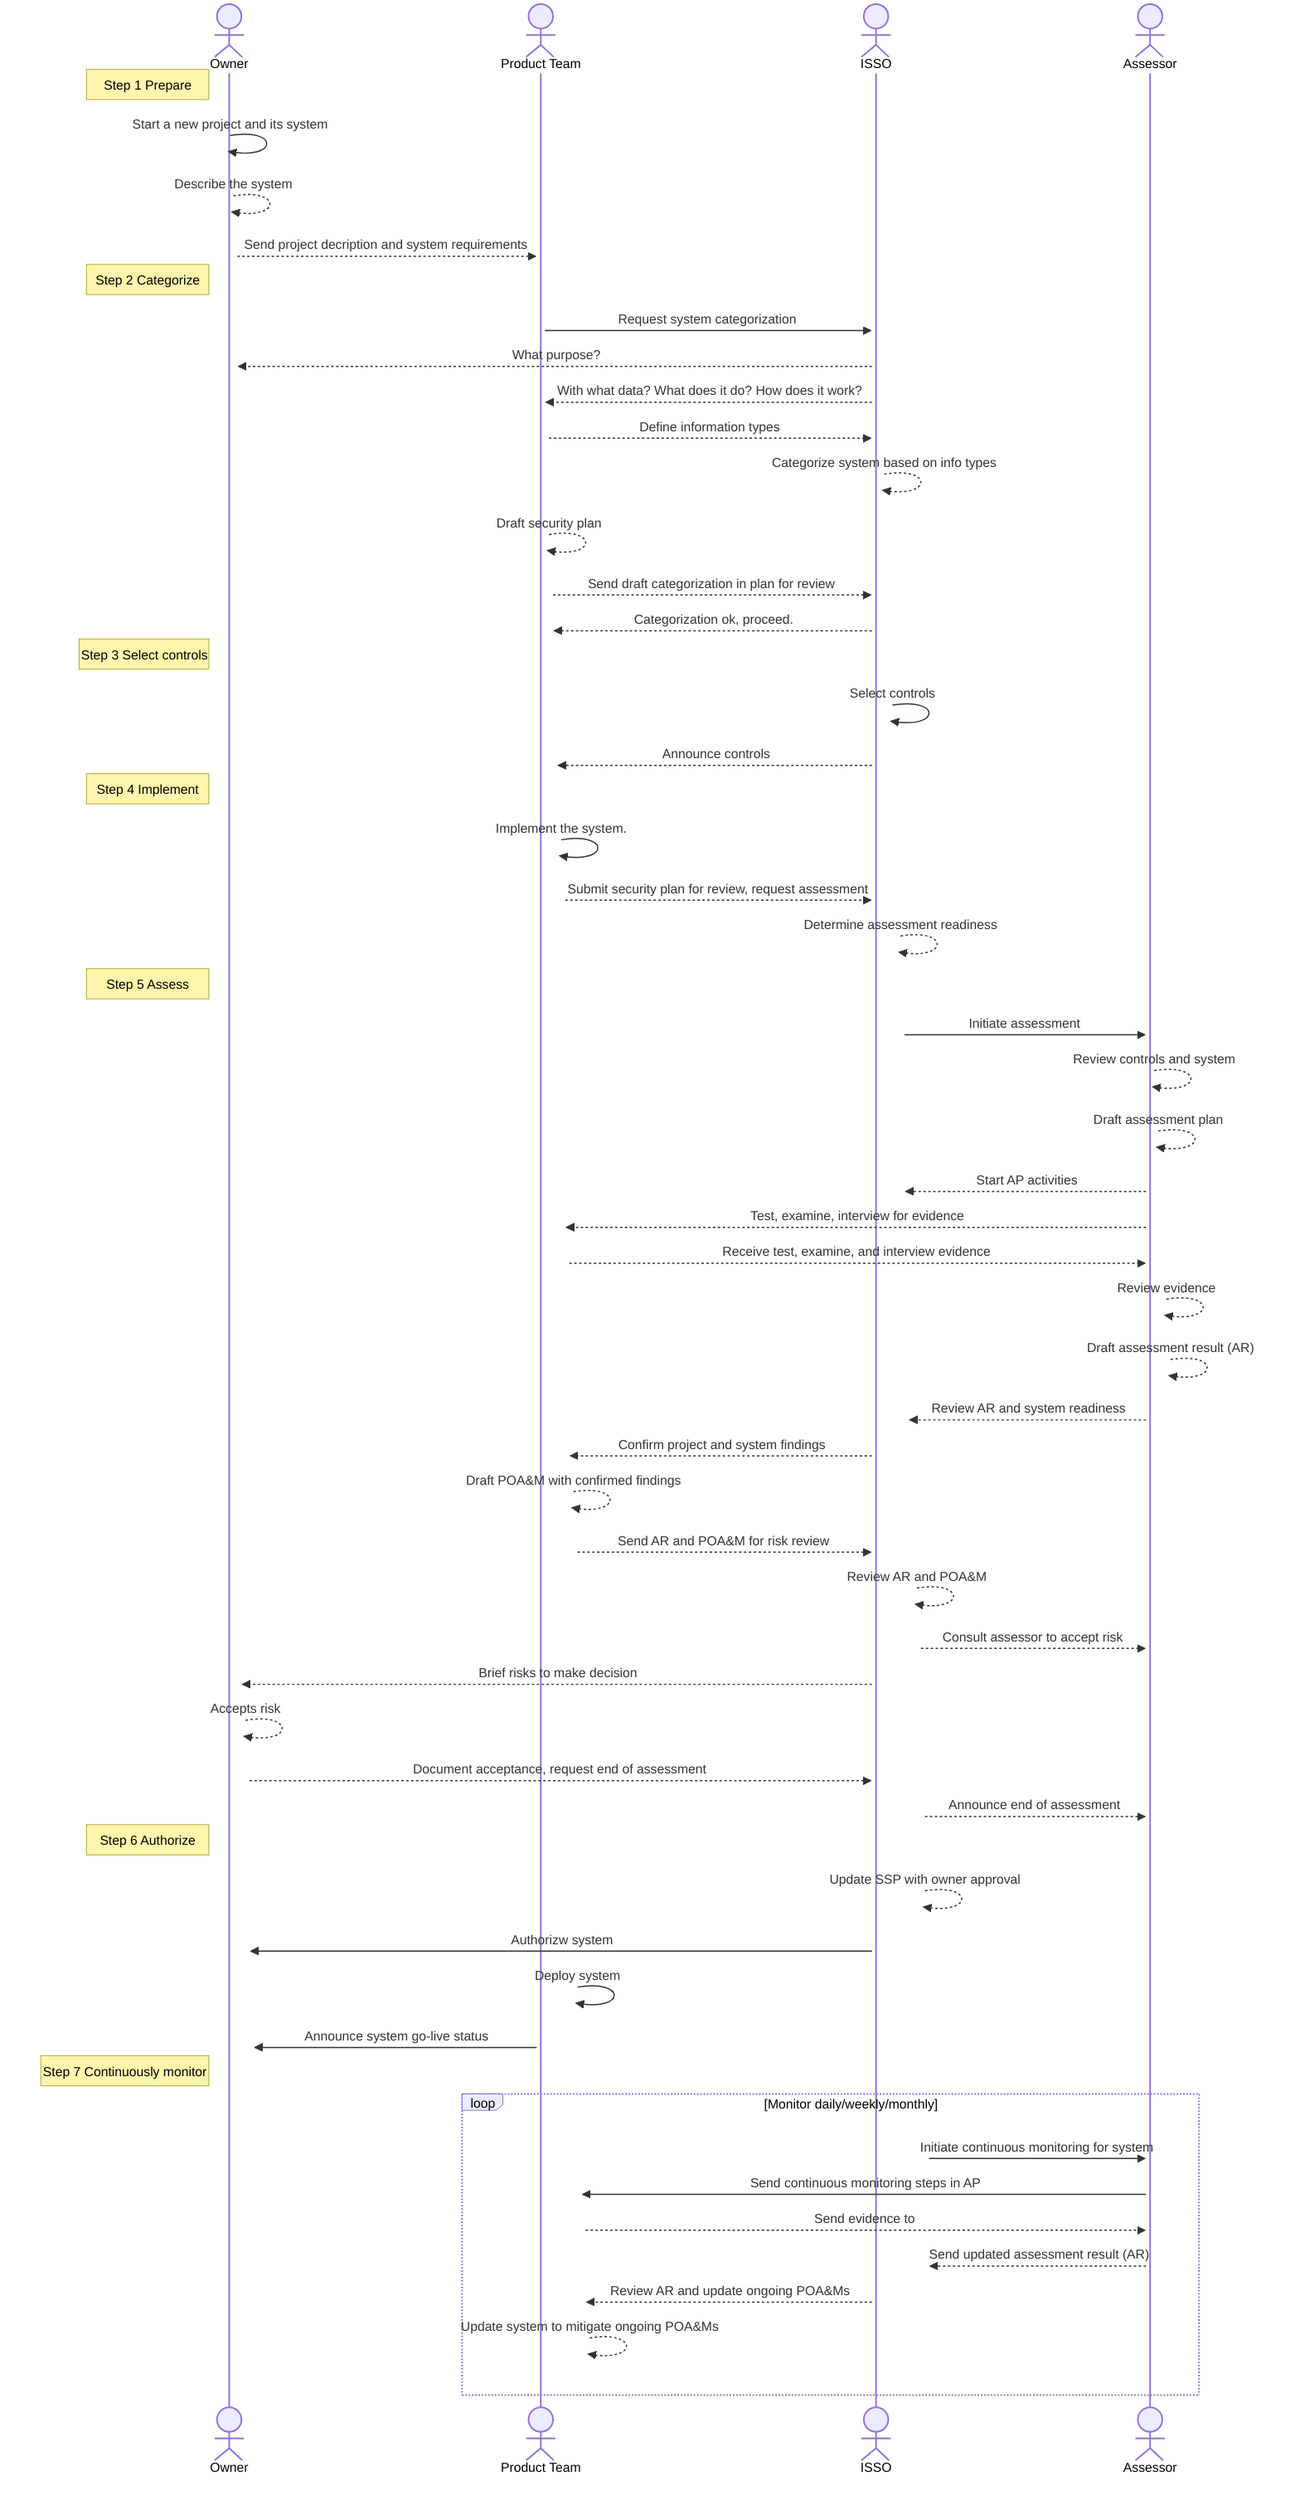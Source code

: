 sequenceDiagram
    actor Owner
    actor Product Team
    actor ISSO
    actor Assessor
    %% Prepare
    note left of Owner: Step 1 Prepare
    Owner->>+Owner: Start a new project and its system
    Owner-->>+Owner: Describe the system
    Owner-->>+Product Team: Send project decription and system requirements
    %% Categorize
    note left of Owner: Step 2 Categorize
    Product Team->>+ISSO: Request system categorization
    ISSO-->>+Owner: What purpose?
    ISSO-->>+Product Team: With what data? What does it do? How does it work?
    Product Team-->>+ISSO: Define information types
    ISSO-->>+ISSO: Categorize system based on info types
    Product Team-->>+Product Team: Draft security plan
    Product Team-->>+ISSO: Send draft categorization in plan for review
    ISSO-->>+Product Team: Categorization ok, proceed.
    %% Select controls
    note left of Owner: Step 3 Select controls
    ISSO->>+ISSO: Select controls
    ISSO-->>+Product Team: Announce controls
    %% Implement system and controls
    note left of Owner: Step 4 Implement
    Product Team->>+Product Team: Implement the system.
    Product Team-->>+ISSO: Submit security plan for review, request assessment
    ISSO-->>+ISSO: Determine assessment readiness
    %% Assess
    note left of Owner: Step 5 Assess
    ISSO->>+Assessor: Initiate assessment
    Assessor-->>+Assessor: Review controls and system
    Assessor-->>+Assessor: Draft assessment plan
    Assessor-->>+ISSO: Start AP activities
    Assessor-->>+Product Team: Test, examine, interview for evidence
    Product Team-->>+Assessor: Receive test, examine, and interview evidence
    Assessor-->>+Assessor: Review evidence
    Assessor-->>+Assessor: Draft assessment result (AR)
    Assessor-->>+ISSO: Review AR and system readiness
    ISSO-->>+Product Team: Confirm project and system findings
    Product Team-->>+Product Team: Draft POA&M with confirmed findings
    Product Team-->>+ISSO: Send AR and POA&M for risk review
    ISSO-->>+ISSO: Review AR and POA&M
    ISSO-->>+Assessor: Consult assessor to accept risk
    ISSO-->>+Owner: Brief risks to make decision
    Owner-->>+Owner: Accepts risk
    Owner-->>+ISSO: Document acceptance, request end of assessment
    ISSO-->>+Assessor: Announce end of assessment
    %% Authorize
    note left of Owner: Step 6 Authorize
    ISSO-->>+ISSO: Update SSP with owner approval
    ISSO->>+Owner: Authorizw system
    Product Team->>+Product Team: Deploy system
    Product Team->>+Owner: Announce system go-live status
    %% Continuously monitor controls
    note left of Owner: Step 7 Continuously monitor
    loop Monitor daily/weekly/monthly
        ISSO->>+Assessor: Initiate continuous monitoring for system
        Assessor->>+Product Team: Send continuous monitoring steps in AP
        Product Team-->>+Assessor: Send evidence to 
        Assessor-->>+ISSO: Send updated assessment result (AR)
        ISSO-->>+Product Team: Review AR and update ongoing POA&Ms
        Product Team-->>+Product Team: Update system to mitigate ongoing POA&Ms
    end